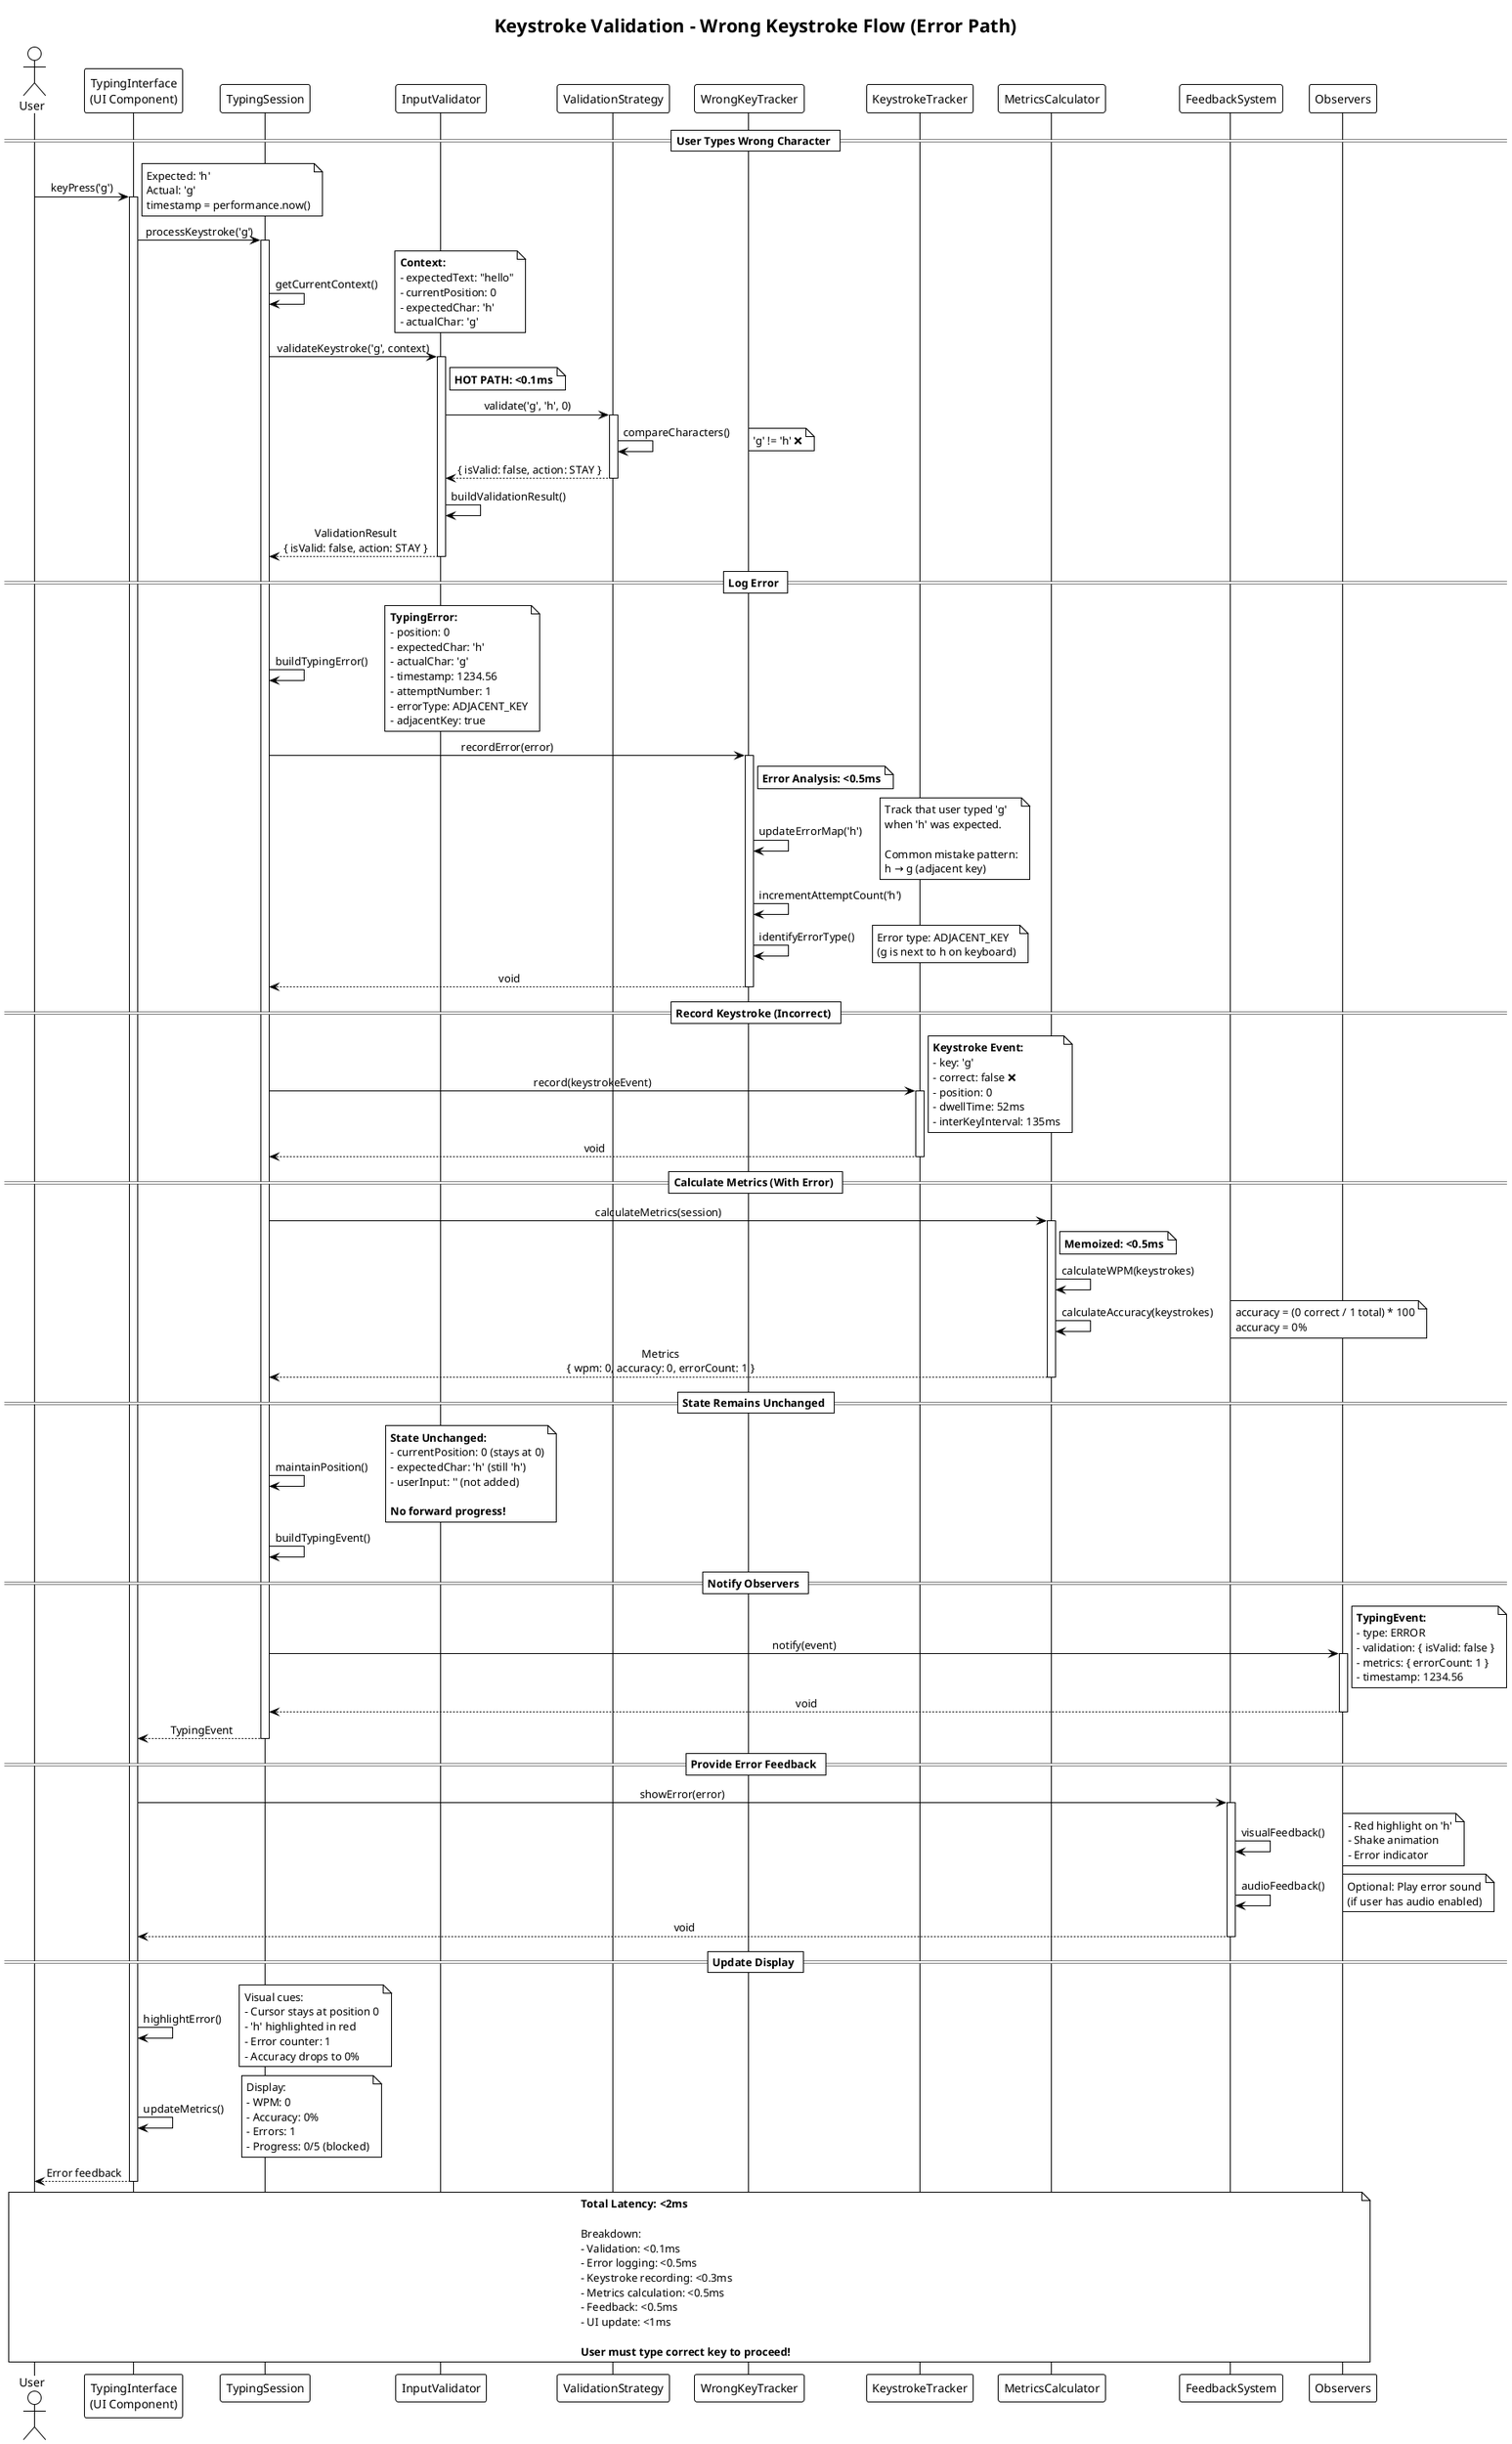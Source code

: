 @startuml Sequence: Wrong Keystroke (Error Path)
!theme plain
skinparam sequenceMessageAlign center

title Keystroke Validation - Wrong Keystroke Flow (Error Path)

actor User
participant "TypingInterface\n(UI Component)" as UI
participant "TypingSession" as Session
participant "InputValidator" as Validator
participant "ValidationStrategy" as Strategy
participant "WrongKeyTracker" as WTracker
participant "KeystrokeTracker" as KTracker
participant "MetricsCalculator" as Calculator
participant "FeedbackSystem" as Feedback
participant "Observers" as Observers

== User Types Wrong Character ==

User -> UI: keyPress('g')
note right
  Expected: 'h'
  Actual: 'g'
  timestamp = performance.now()
end note

activate UI
UI -> Session: processKeystroke('g')
activate Session

Session -> Session: getCurrentContext()
note right
  <b>Context:</b>
  - expectedText: "hello"
  - currentPosition: 0
  - expectedChar: 'h'
  - actualChar: 'g'
end note

Session -> Validator: validateKeystroke('g', context)
activate Validator
note right of Validator: <b>HOT PATH: <0.1ms</b>

Validator -> Strategy: validate('g', 'h', 0)
activate Strategy
Strategy -> Strategy: compareCharacters()
note right: 'g' != 'h' ❌
Strategy --> Validator: { isValid: false, action: STAY }
deactivate Strategy

Validator -> Validator: buildValidationResult()
Validator --> Session: ValidationResult\n{ isValid: false, action: STAY }
deactivate Validator

== Log Error ==

Session -> Session: buildTypingError()
note right
  <b>TypingError:</b>
  - position: 0
  - expectedChar: 'h'
  - actualChar: 'g'
  - timestamp: 1234.56
  - attemptNumber: 1
  - errorType: ADJACENT_KEY
  - adjacentKey: true
end note

Session -> WTracker: recordError(error)
activate WTracker
note right of WTracker: <b>Error Analysis: <0.5ms</b>

WTracker -> WTracker: updateErrorMap('h')
note right
  Track that user typed 'g'
  when 'h' was expected.
  
  Common mistake pattern:
  h → g (adjacent key)
end note

WTracker -> WTracker: incrementAttemptCount('h')
WTracker -> WTracker: identifyErrorType()
note right
  Error type: ADJACENT_KEY
  (g is next to h on keyboard)
end note

WTracker --> Session: void
deactivate WTracker

== Record Keystroke (Incorrect) ==

Session -> KTracker: record(keystrokeEvent)
activate KTracker
note right
  <b>Keystroke Event:</b>
  - key: 'g'
  - correct: false ❌
  - position: 0
  - dwellTime: 52ms
  - interKeyInterval: 135ms
end note
KTracker --> Session: void
deactivate KTracker

== Calculate Metrics (With Error) ==

Session -> Calculator: calculateMetrics(session)
activate Calculator
note right of Calculator: <b>Memoized: <0.5ms</b>

Calculator -> Calculator: calculateWPM(keystrokes)
Calculator -> Calculator: calculateAccuracy(keystrokes)
note right
  accuracy = (0 correct / 1 total) * 100
  accuracy = 0%
end note

Calculator --> Session: Metrics\n{ wpm: 0, accuracy: 0, errorCount: 1 }
deactivate Calculator

== State Remains Unchanged ==

Session -> Session: maintainPosition()
note right
  <b>State Unchanged:</b>
  - currentPosition: 0 (stays at 0)
  - expectedChar: 'h' (still 'h')
  - userInput: '' (not added)
  
  <b>No forward progress!</b>
end note

Session -> Session: buildTypingEvent()

== Notify Observers ==

Session -> Observers: notify(event)
activate Observers
note right
  <b>TypingEvent:</b>
  - type: ERROR
  - validation: { isValid: false }
  - metrics: { errorCount: 1 }
  - timestamp: 1234.56
end note
Observers --> Session: void
deactivate Observers

Session --> UI: TypingEvent
deactivate Session

== Provide Error Feedback ==

UI -> Feedback: showError(error)
activate Feedback

Feedback -> Feedback: visualFeedback()
note right
  - Red highlight on 'h'
  - Shake animation
  - Error indicator
end note

Feedback -> Feedback: audioFeedback()
note right
  Optional: Play error sound
  (if user has audio enabled)
end note

Feedback --> UI: void
deactivate Feedback

== Update Display ==

UI -> UI: highlightError()
note right
  Visual cues:
  - Cursor stays at position 0
  - 'h' highlighted in red
  - Error counter: 1
  - Accuracy drops to 0%
end note

UI -> UI: updateMetrics()
note right
  Display:
  - WPM: 0
  - Accuracy: 0%
  - Errors: 1
  - Progress: 0/5 (blocked)
end note

UI --> User: Error feedback
deactivate UI

note over User, Observers
  <b>Total Latency: <2ms</b>
  
  Breakdown:
  - Validation: <0.1ms
  - Error logging: <0.5ms
  - Keystroke recording: <0.3ms
  - Metrics calculation: <0.5ms
  - Feedback: <0.5ms
  - UI update: <1ms
  
  <b>User must type correct key to proceed!</b>
end note

@enduml

